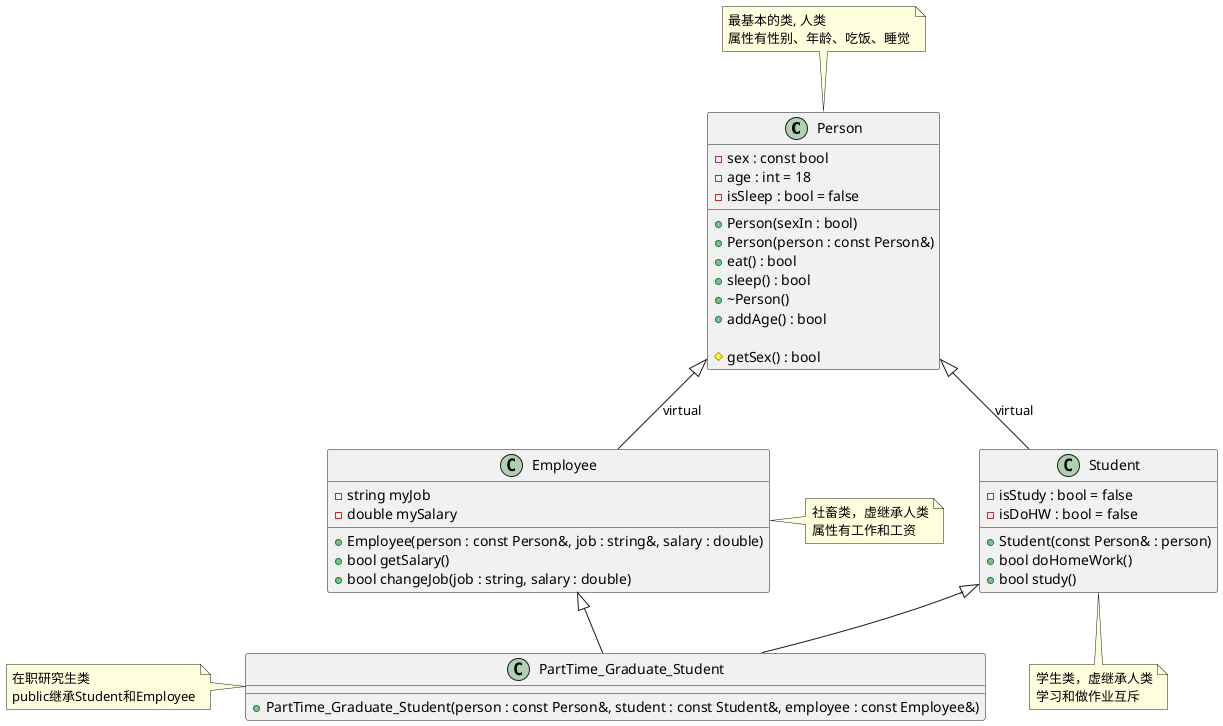 @startuml

class Person {
+ Person(sexIn : bool)
+ Person(person : const Person&)
+ eat() : bool
+ sleep() : bool
+ ~Person()
+ addAge() : bool

# getSex() : bool

- sex : const bool
- age : int = 18
- isSleep : bool = false
}

class Student {
+ Student(const Person& : person)
+ bool doHomeWork()
+ bool study()

- isStudy : bool = false
- isDoHW : bool = false
}

class Employee {
+ Employee(person : const Person&, job : string&, salary : double)
+ bool getSalary()
+ bool changeJob(job : string, salary : double)

- string myJob
- double mySalary
}

class PartTime_Graduate_Student {
+ PartTime_Graduate_Student(person : const Person&, student : const Student&, employee : const Employee&)
}

Person <|-- Student : virtual
Person <|-- Employee : virtual
Student <|-- PartTime_Graduate_Student
Employee <|-- PartTime_Graduate_Student

note top of Person
  最基本的类, 人类
  属性有性别、年龄、吃饭、睡觉
end note

note bottom of Student
  学生类，虚继承人类
  学习和做作业互斥
end note

note right of Employee
  社畜类，虚继承人类
  属性有工作和工资
end note

note left of PartTime_Graduate_Student
  在职研究生类
  public继承Student和Employee
end note

@enduml